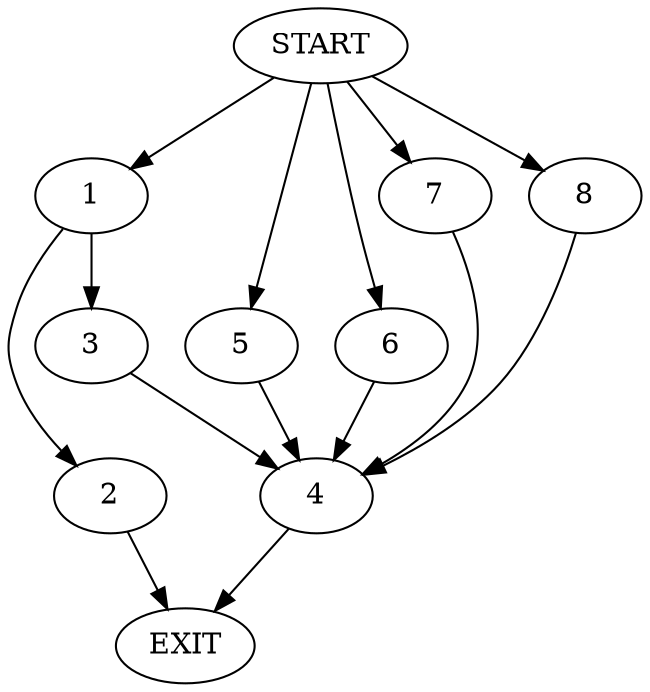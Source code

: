 digraph {
0 [label="START"]
9 [label="EXIT"]
0 -> 1
1 -> 2
1 -> 3
2 -> 9
3 -> 4
4 -> 9
0 -> 5
5 -> 4
0 -> 6
6 -> 4
0 -> 7
7 -> 4
0 -> 8
8 -> 4
}

